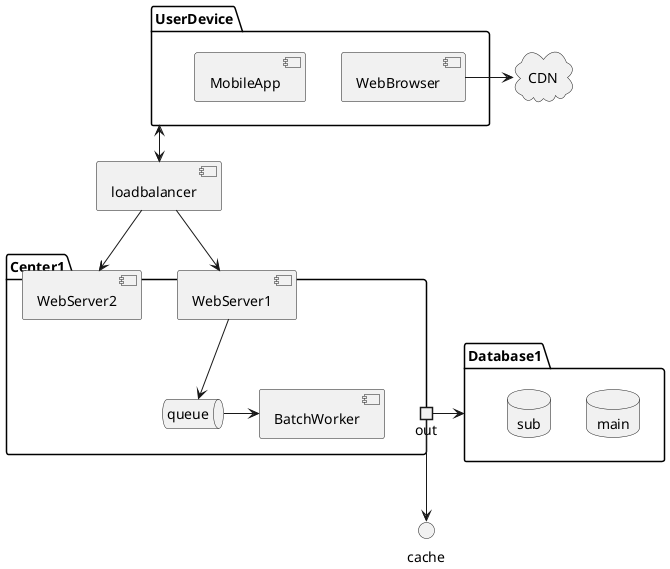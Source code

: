 @startuml
package UserDevice {
    component WebBrowser
    component MobileApp
}
cloud CDN
WebBrowser -right-> CDN
component loadbalancer

package Center1 {
    component WebServer1
    component WebServer2
    queue queue
    component BatchWorker
    portout out
}

package Database1 {
    database main
    database sub
}


UserDevice <-down-> loadbalancer
loadbalancer -down-> WebServer1
loadbalancer -down-> WebServer2
out -right--> Database1
out -down-> cache
WebServer1 -down-> queue
queue -right-> BatchWorker

@enduml